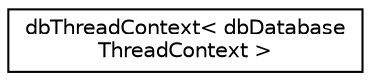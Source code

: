 digraph "Graphical Class Hierarchy"
{
 // INTERACTIVE_SVG=YES
 // LATEX_PDF_SIZE
  edge [fontname="Helvetica",fontsize="10",labelfontname="Helvetica",labelfontsize="10"];
  node [fontname="Helvetica",fontsize="10",shape=record];
  rankdir="LR";
  Node0 [label="dbThreadContext\< dbDatabase\lThreadContext \>",height=0.2,width=0.4,color="black", fillcolor="white", style="filled",URL="$classdbThreadContext.html",tooltip=" "];
}
